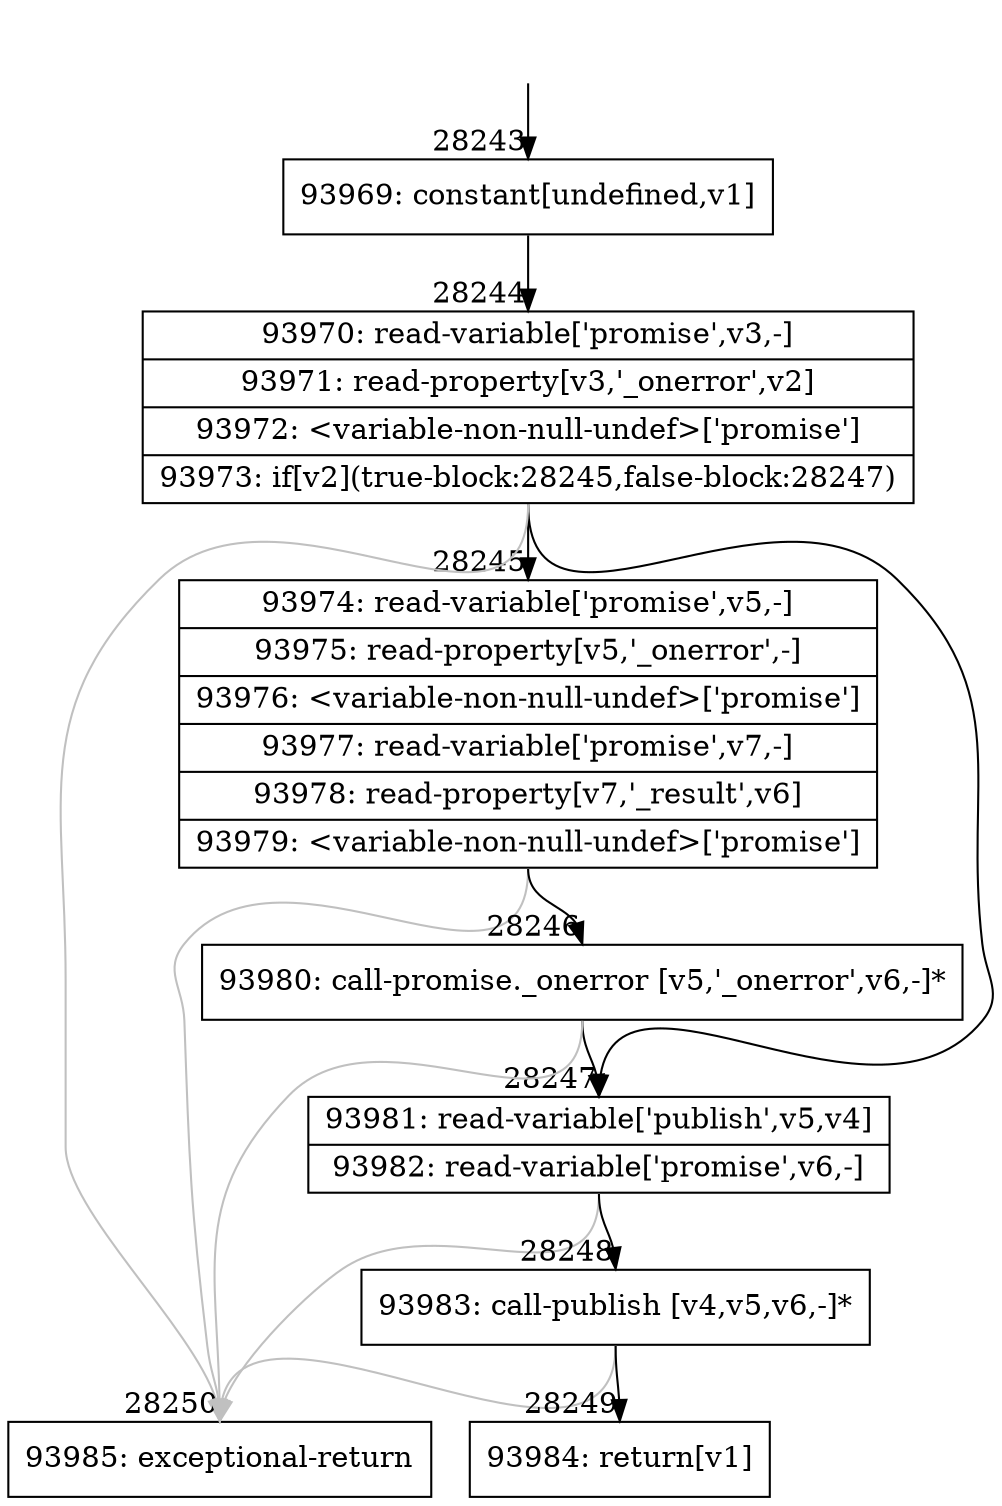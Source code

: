 digraph {
rankdir="TD"
BB_entry2474[shape=none,label=""];
BB_entry2474 -> BB28243 [tailport=s, headport=n, headlabel="    28243"]
BB28243 [shape=record label="{93969: constant[undefined,v1]}" ] 
BB28243 -> BB28244 [tailport=s, headport=n, headlabel="      28244"]
BB28244 [shape=record label="{93970: read-variable['promise',v3,-]|93971: read-property[v3,'_onerror',v2]|93972: \<variable-non-null-undef\>['promise']|93973: if[v2](true-block:28245,false-block:28247)}" ] 
BB28244 -> BB28245 [tailport=s, headport=n, headlabel="      28245"]
BB28244 -> BB28247 [tailport=s, headport=n, headlabel="      28247"]
BB28244 -> BB28250 [tailport=s, headport=n, color=gray, headlabel="      28250"]
BB28245 [shape=record label="{93974: read-variable['promise',v5,-]|93975: read-property[v5,'_onerror',-]|93976: \<variable-non-null-undef\>['promise']|93977: read-variable['promise',v7,-]|93978: read-property[v7,'_result',v6]|93979: \<variable-non-null-undef\>['promise']}" ] 
BB28245 -> BB28246 [tailport=s, headport=n, headlabel="      28246"]
BB28245 -> BB28250 [tailport=s, headport=n, color=gray]
BB28246 [shape=record label="{93980: call-promise._onerror [v5,'_onerror',v6,-]*}" ] 
BB28246 -> BB28247 [tailport=s, headport=n]
BB28246 -> BB28250 [tailport=s, headport=n, color=gray]
BB28247 [shape=record label="{93981: read-variable['publish',v5,v4]|93982: read-variable['promise',v6,-]}" ] 
BB28247 -> BB28248 [tailport=s, headport=n, headlabel="      28248"]
BB28247 -> BB28250 [tailport=s, headport=n, color=gray]
BB28248 [shape=record label="{93983: call-publish [v4,v5,v6,-]*}" ] 
BB28248 -> BB28249 [tailport=s, headport=n, headlabel="      28249"]
BB28248 -> BB28250 [tailport=s, headport=n, color=gray]
BB28249 [shape=record label="{93984: return[v1]}" ] 
BB28250 [shape=record label="{93985: exceptional-return}" ] 
//#$~ 50465
}
